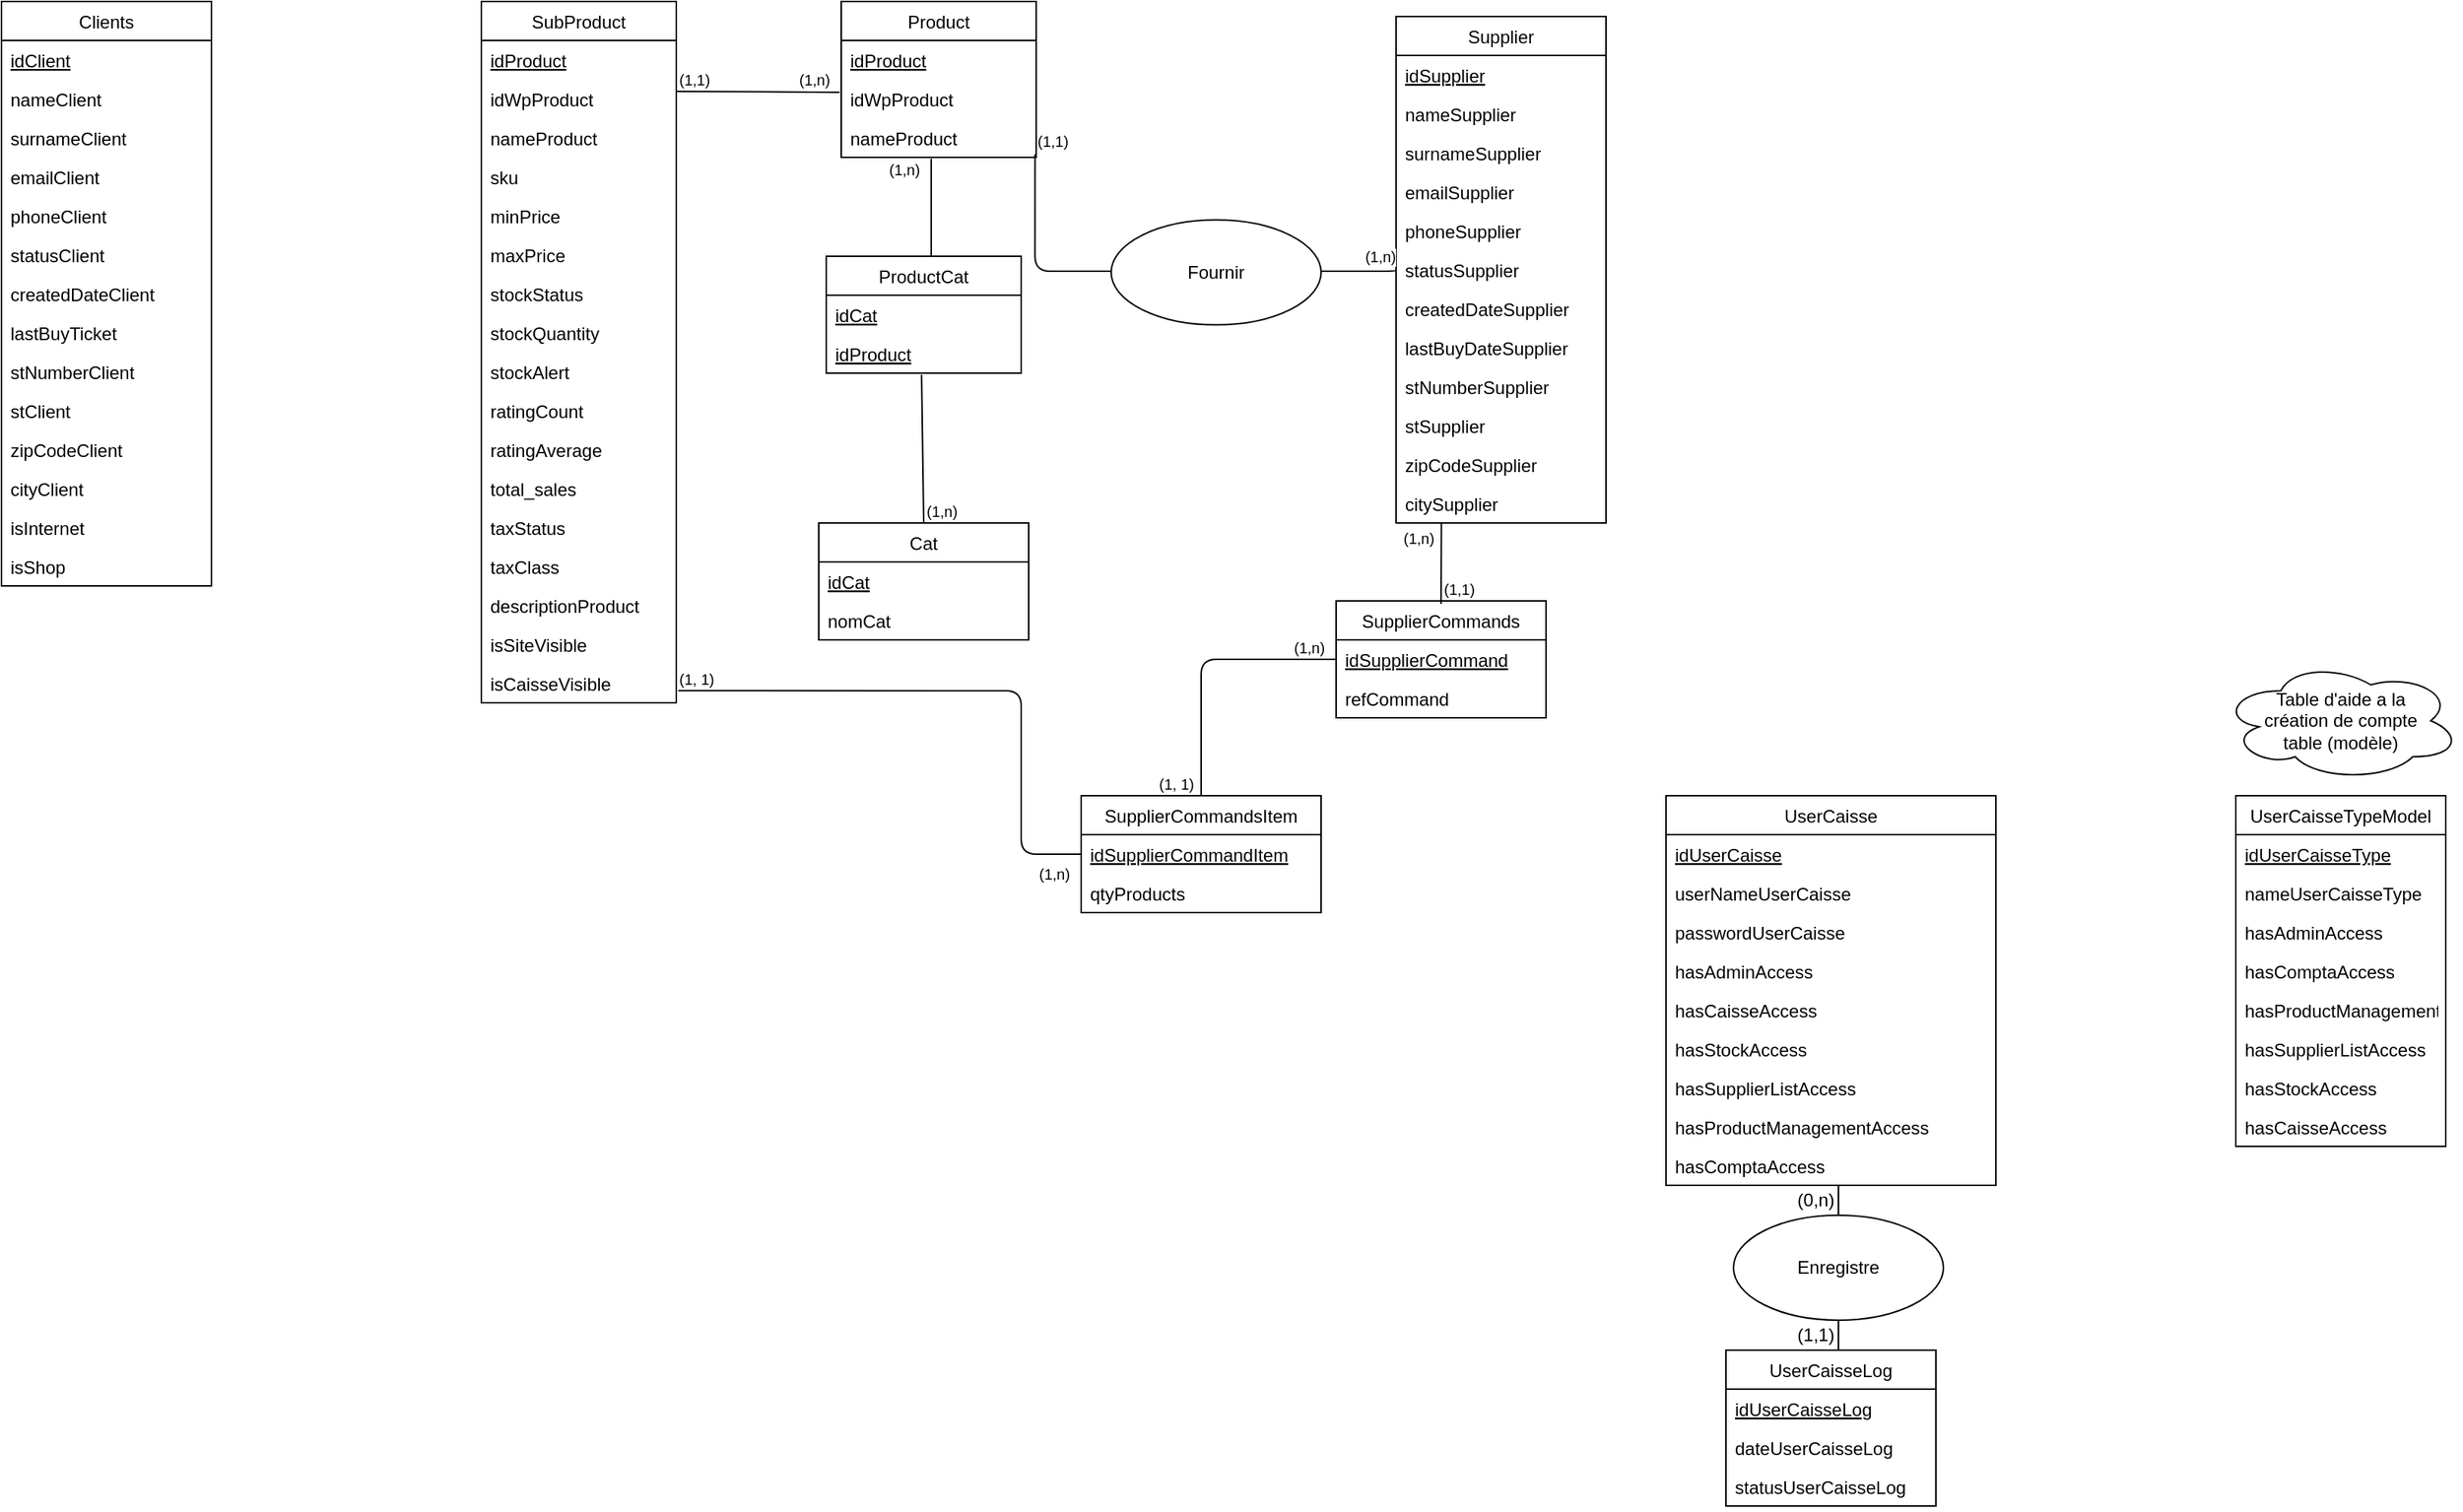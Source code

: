 <mxfile version="12.5.3" type="device"><diagram id="C5RBs43oDa-KdzZeNtuy" name="Page-1"><mxGraphModel dx="2012" dy="685" grid="1" gridSize="10" guides="1" tooltips="1" connect="1" arrows="1" fold="1" page="1" pageScale="1" pageWidth="827" pageHeight="1169" math="0" shadow="0"><root><mxCell id="WIyWlLk6GJQsqaUBKTNV-0"/><mxCell id="WIyWlLk6GJQsqaUBKTNV-1" parent="WIyWlLk6GJQsqaUBKTNV-0"/><mxCell id="x7k5GgnrGKvYJdZkdStA-0" value="Product" style="swimlane;fontStyle=0;childLayout=stackLayout;horizontal=1;startSize=26;fillColor=none;horizontalStack=0;resizeParent=1;resizeParentMax=0;resizeLast=0;collapsible=1;marginBottom=0;" vertex="1" parent="WIyWlLk6GJQsqaUBKTNV-1"><mxGeometry x="40" y="20" width="130" height="104" as="geometry"/></mxCell><mxCell id="x7k5GgnrGKvYJdZkdStA-1" value="idProduct" style="text;strokeColor=none;fillColor=none;align=left;verticalAlign=top;spacingLeft=4;spacingRight=4;overflow=hidden;rotatable=0;points=[[0,0.5],[1,0.5]];portConstraint=eastwest;fontStyle=4" vertex="1" parent="x7k5GgnrGKvYJdZkdStA-0"><mxGeometry y="26" width="130" height="26" as="geometry"/></mxCell><mxCell id="x7k5GgnrGKvYJdZkdStA-2" value="idWpProduct" style="text;strokeColor=none;fillColor=none;align=left;verticalAlign=top;spacingLeft=4;spacingRight=4;overflow=hidden;rotatable=0;points=[[0,0.5],[1,0.5]];portConstraint=eastwest;" vertex="1" parent="x7k5GgnrGKvYJdZkdStA-0"><mxGeometry y="52" width="130" height="26" as="geometry"/></mxCell><mxCell id="x7k5GgnrGKvYJdZkdStA-3" value="nameProduct" style="text;strokeColor=none;fillColor=none;align=left;verticalAlign=top;spacingLeft=4;spacingRight=4;overflow=hidden;rotatable=0;points=[[0,0.5],[1,0.5]];portConstraint=eastwest;" vertex="1" parent="x7k5GgnrGKvYJdZkdStA-0"><mxGeometry y="78" width="130" height="26" as="geometry"/></mxCell><mxCell id="x7k5GgnrGKvYJdZkdStA-22" value="Supplier" style="swimlane;fontStyle=0;childLayout=stackLayout;horizontal=1;startSize=26;fillColor=none;horizontalStack=0;resizeParent=1;resizeParentMax=0;resizeLast=0;collapsible=1;marginBottom=0;" vertex="1" parent="WIyWlLk6GJQsqaUBKTNV-1"><mxGeometry x="410" y="30" width="140" height="338" as="geometry"/></mxCell><mxCell id="x7k5GgnrGKvYJdZkdStA-23" value="idSupplier" style="text;strokeColor=none;fillColor=none;align=left;verticalAlign=top;spacingLeft=4;spacingRight=4;overflow=hidden;rotatable=0;points=[[0,0.5],[1,0.5]];portConstraint=eastwest;fontStyle=4" vertex="1" parent="x7k5GgnrGKvYJdZkdStA-22"><mxGeometry y="26" width="140" height="26" as="geometry"/></mxCell><mxCell id="x7k5GgnrGKvYJdZkdStA-25" value="nameSupplier" style="text;strokeColor=none;fillColor=none;align=left;verticalAlign=top;spacingLeft=4;spacingRight=4;overflow=hidden;rotatable=0;points=[[0,0.5],[1,0.5]];portConstraint=eastwest;" vertex="1" parent="x7k5GgnrGKvYJdZkdStA-22"><mxGeometry y="52" width="140" height="26" as="geometry"/></mxCell><mxCell id="x7k5GgnrGKvYJdZkdStA-26" value="surnameSupplier" style="text;strokeColor=none;fillColor=none;align=left;verticalAlign=top;spacingLeft=4;spacingRight=4;overflow=hidden;rotatable=0;points=[[0,0.5],[1,0.5]];portConstraint=eastwest;" vertex="1" parent="x7k5GgnrGKvYJdZkdStA-22"><mxGeometry y="78" width="140" height="26" as="geometry"/></mxCell><mxCell id="x7k5GgnrGKvYJdZkdStA-32" value="emailSupplier" style="text;strokeColor=none;fillColor=none;align=left;verticalAlign=top;spacingLeft=4;spacingRight=4;overflow=hidden;rotatable=0;points=[[0,0.5],[1,0.5]];portConstraint=eastwest;" vertex="1" parent="x7k5GgnrGKvYJdZkdStA-22"><mxGeometry y="104" width="140" height="26" as="geometry"/></mxCell><mxCell id="x7k5GgnrGKvYJdZkdStA-29" value="phoneSupplier" style="text;strokeColor=none;fillColor=none;align=left;verticalAlign=top;spacingLeft=4;spacingRight=4;overflow=hidden;rotatable=0;points=[[0,0.5],[1,0.5]];portConstraint=eastwest;" vertex="1" parent="x7k5GgnrGKvYJdZkdStA-22"><mxGeometry y="130" width="140" height="26" as="geometry"/></mxCell><mxCell id="x7k5GgnrGKvYJdZkdStA-30" value="statusSupplier" style="text;strokeColor=none;fillColor=none;align=left;verticalAlign=top;spacingLeft=4;spacingRight=4;overflow=hidden;rotatable=0;points=[[0,0.5],[1,0.5]];portConstraint=eastwest;" vertex="1" parent="x7k5GgnrGKvYJdZkdStA-22"><mxGeometry y="156" width="140" height="26" as="geometry"/></mxCell><mxCell id="x7k5GgnrGKvYJdZkdStA-31" value="createdDateSupplier" style="text;strokeColor=none;fillColor=none;align=left;verticalAlign=top;spacingLeft=4;spacingRight=4;overflow=hidden;rotatable=0;points=[[0,0.5],[1,0.5]];portConstraint=eastwest;" vertex="1" parent="x7k5GgnrGKvYJdZkdStA-22"><mxGeometry y="182" width="140" height="26" as="geometry"/></mxCell><mxCell id="x7k5GgnrGKvYJdZkdStA-28" value="lastBuyDateSupplier" style="text;strokeColor=none;fillColor=none;align=left;verticalAlign=top;spacingLeft=4;spacingRight=4;overflow=hidden;rotatable=0;points=[[0,0.5],[1,0.5]];portConstraint=eastwest;" vertex="1" parent="x7k5GgnrGKvYJdZkdStA-22"><mxGeometry y="208" width="140" height="26" as="geometry"/></mxCell><mxCell id="x7k5GgnrGKvYJdZkdStA-33" value="stNumberSupplier" style="text;strokeColor=none;fillColor=none;align=left;verticalAlign=top;spacingLeft=4;spacingRight=4;overflow=hidden;rotatable=0;points=[[0,0.5],[1,0.5]];portConstraint=eastwest;" vertex="1" parent="x7k5GgnrGKvYJdZkdStA-22"><mxGeometry y="234" width="140" height="26" as="geometry"/></mxCell><mxCell id="x7k5GgnrGKvYJdZkdStA-27" value="stSupplier" style="text;strokeColor=none;fillColor=none;align=left;verticalAlign=top;spacingLeft=4;spacingRight=4;overflow=hidden;rotatable=0;points=[[0,0.5],[1,0.5]];portConstraint=eastwest;" vertex="1" parent="x7k5GgnrGKvYJdZkdStA-22"><mxGeometry y="260" width="140" height="26" as="geometry"/></mxCell><mxCell id="x7k5GgnrGKvYJdZkdStA-34" value="zipCodeSupplier" style="text;strokeColor=none;fillColor=none;align=left;verticalAlign=top;spacingLeft=4;spacingRight=4;overflow=hidden;rotatable=0;points=[[0,0.5],[1,0.5]];portConstraint=eastwest;" vertex="1" parent="x7k5GgnrGKvYJdZkdStA-22"><mxGeometry y="286" width="140" height="26" as="geometry"/></mxCell><mxCell id="x7k5GgnrGKvYJdZkdStA-35" value="citySupplier" style="text;strokeColor=none;fillColor=none;align=left;verticalAlign=top;spacingLeft=4;spacingRight=4;overflow=hidden;rotatable=0;points=[[0,0.5],[1,0.5]];portConstraint=eastwest;" vertex="1" parent="x7k5GgnrGKvYJdZkdStA-22"><mxGeometry y="312" width="140" height="26" as="geometry"/></mxCell><mxCell id="x7k5GgnrGKvYJdZkdStA-37" value="" style="endArrow=none;html=1;edgeStyle=orthogonalEdgeStyle;entryX=0;entryY=0.5;entryDx=0;entryDy=0;exitX=0.992;exitY=-0.069;exitDx=0;exitDy=0;exitPerimeter=0;" edge="1" parent="WIyWlLk6GJQsqaUBKTNV-1" target="x7k5GgnrGKvYJdZkdStA-30"><mxGeometry relative="1" as="geometry"><mxPoint x="169.241" y="121.966" as="sourcePoint"/><mxPoint x="330" y="198.58" as="targetPoint"/><Array as="points"><mxPoint x="410" y="200"/></Array></mxGeometry></mxCell><mxCell id="x7k5GgnrGKvYJdZkdStA-38" value="(1,1)" style="resizable=0;html=1;align=left;verticalAlign=bottom;labelBackgroundColor=#ffffff;fontSize=10;" connectable="0" vertex="1" parent="x7k5GgnrGKvYJdZkdStA-37"><mxGeometry x="-1" relative="1" as="geometry"/></mxCell><mxCell id="x7k5GgnrGKvYJdZkdStA-39" value="(1,n)" style="resizable=0;html=1;align=right;verticalAlign=bottom;labelBackgroundColor=#ffffff;fontSize=10;" connectable="0" vertex="1" parent="x7k5GgnrGKvYJdZkdStA-37"><mxGeometry x="1" relative="1" as="geometry"/></mxCell><mxCell id="x7k5GgnrGKvYJdZkdStA-40" value="Fournir" style="ellipse;whiteSpace=wrap;html=1;" vertex="1" parent="WIyWlLk6GJQsqaUBKTNV-1"><mxGeometry x="220" y="165.8" width="140" height="70" as="geometry"/></mxCell><mxCell id="x7k5GgnrGKvYJdZkdStA-41" value="Clients" style="swimlane;fontStyle=0;childLayout=stackLayout;horizontal=1;startSize=26;fillColor=none;horizontalStack=0;resizeParent=1;resizeParentMax=0;resizeLast=0;collapsible=1;marginBottom=0;" vertex="1" parent="WIyWlLk6GJQsqaUBKTNV-1"><mxGeometry x="-520" y="20" width="140" height="390" as="geometry"/></mxCell><mxCell id="x7k5GgnrGKvYJdZkdStA-42" value="idClient" style="text;strokeColor=none;fillColor=none;align=left;verticalAlign=top;spacingLeft=4;spacingRight=4;overflow=hidden;rotatable=0;points=[[0,0.5],[1,0.5]];portConstraint=eastwest;fontStyle=4" vertex="1" parent="x7k5GgnrGKvYJdZkdStA-41"><mxGeometry y="26" width="140" height="26" as="geometry"/></mxCell><mxCell id="x7k5GgnrGKvYJdZkdStA-43" value="nameClient" style="text;strokeColor=none;fillColor=none;align=left;verticalAlign=top;spacingLeft=4;spacingRight=4;overflow=hidden;rotatable=0;points=[[0,0.5],[1,0.5]];portConstraint=eastwest;" vertex="1" parent="x7k5GgnrGKvYJdZkdStA-41"><mxGeometry y="52" width="140" height="26" as="geometry"/></mxCell><mxCell id="x7k5GgnrGKvYJdZkdStA-44" value="surnameClient" style="text;strokeColor=none;fillColor=none;align=left;verticalAlign=top;spacingLeft=4;spacingRight=4;overflow=hidden;rotatable=0;points=[[0,0.5],[1,0.5]];portConstraint=eastwest;" vertex="1" parent="x7k5GgnrGKvYJdZkdStA-41"><mxGeometry y="78" width="140" height="26" as="geometry"/></mxCell><mxCell id="x7k5GgnrGKvYJdZkdStA-45" value="emailClient" style="text;strokeColor=none;fillColor=none;align=left;verticalAlign=top;spacingLeft=4;spacingRight=4;overflow=hidden;rotatable=0;points=[[0,0.5],[1,0.5]];portConstraint=eastwest;" vertex="1" parent="x7k5GgnrGKvYJdZkdStA-41"><mxGeometry y="104" width="140" height="26" as="geometry"/></mxCell><mxCell id="x7k5GgnrGKvYJdZkdStA-46" value="phoneClient" style="text;strokeColor=none;fillColor=none;align=left;verticalAlign=top;spacingLeft=4;spacingRight=4;overflow=hidden;rotatable=0;points=[[0,0.5],[1,0.5]];portConstraint=eastwest;" vertex="1" parent="x7k5GgnrGKvYJdZkdStA-41"><mxGeometry y="130" width="140" height="26" as="geometry"/></mxCell><mxCell id="x7k5GgnrGKvYJdZkdStA-49" value="statusClient" style="text;strokeColor=none;fillColor=none;align=left;verticalAlign=top;spacingLeft=4;spacingRight=4;overflow=hidden;rotatable=0;points=[[0,0.5],[1,0.5]];portConstraint=eastwest;" vertex="1" parent="x7k5GgnrGKvYJdZkdStA-41"><mxGeometry y="156" width="140" height="26" as="geometry"/></mxCell><mxCell id="x7k5GgnrGKvYJdZkdStA-50" value="createdDateClient" style="text;strokeColor=none;fillColor=none;align=left;verticalAlign=top;spacingLeft=4;spacingRight=4;overflow=hidden;rotatable=0;points=[[0,0.5],[1,0.5]];portConstraint=eastwest;" vertex="1" parent="x7k5GgnrGKvYJdZkdStA-41"><mxGeometry y="182" width="140" height="26" as="geometry"/></mxCell><mxCell id="x7k5GgnrGKvYJdZkdStA-48" value="lastBuyTicket" style="text;strokeColor=none;fillColor=none;align=left;verticalAlign=top;spacingLeft=4;spacingRight=4;overflow=hidden;rotatable=0;points=[[0,0.5],[1,0.5]];portConstraint=eastwest;" vertex="1" parent="x7k5GgnrGKvYJdZkdStA-41"><mxGeometry y="208" width="140" height="26" as="geometry"/></mxCell><mxCell id="x7k5GgnrGKvYJdZkdStA-47" value="stNumberClient" style="text;strokeColor=none;fillColor=none;align=left;verticalAlign=top;spacingLeft=4;spacingRight=4;overflow=hidden;rotatable=0;points=[[0,0.5],[1,0.5]];portConstraint=eastwest;" vertex="1" parent="x7k5GgnrGKvYJdZkdStA-41"><mxGeometry y="234" width="140" height="26" as="geometry"/></mxCell><mxCell id="x7k5GgnrGKvYJdZkdStA-51" value="stClient" style="text;strokeColor=none;fillColor=none;align=left;verticalAlign=top;spacingLeft=4;spacingRight=4;overflow=hidden;rotatable=0;points=[[0,0.5],[1,0.5]];portConstraint=eastwest;" vertex="1" parent="x7k5GgnrGKvYJdZkdStA-41"><mxGeometry y="260" width="140" height="26" as="geometry"/></mxCell><mxCell id="x7k5GgnrGKvYJdZkdStA-52" value="zipCodeClient" style="text;strokeColor=none;fillColor=none;align=left;verticalAlign=top;spacingLeft=4;spacingRight=4;overflow=hidden;rotatable=0;points=[[0,0.5],[1,0.5]];portConstraint=eastwest;" vertex="1" parent="x7k5GgnrGKvYJdZkdStA-41"><mxGeometry y="286" width="140" height="26" as="geometry"/></mxCell><mxCell id="x7k5GgnrGKvYJdZkdStA-53" value="cityClient" style="text;strokeColor=none;fillColor=none;align=left;verticalAlign=top;spacingLeft=4;spacingRight=4;overflow=hidden;rotatable=0;points=[[0,0.5],[1,0.5]];portConstraint=eastwest;" vertex="1" parent="x7k5GgnrGKvYJdZkdStA-41"><mxGeometry y="312" width="140" height="26" as="geometry"/></mxCell><mxCell id="x7k5GgnrGKvYJdZkdStA-54" value="isInternet" style="text;strokeColor=none;fillColor=none;align=left;verticalAlign=top;spacingLeft=4;spacingRight=4;overflow=hidden;rotatable=0;points=[[0,0.5],[1,0.5]];portConstraint=eastwest;" vertex="1" parent="x7k5GgnrGKvYJdZkdStA-41"><mxGeometry y="338" width="140" height="26" as="geometry"/></mxCell><mxCell id="x7k5GgnrGKvYJdZkdStA-55" value="isShop" style="text;strokeColor=none;fillColor=none;align=left;verticalAlign=top;spacingLeft=4;spacingRight=4;overflow=hidden;rotatable=0;points=[[0,0.5],[1,0.5]];portConstraint=eastwest;" vertex="1" parent="x7k5GgnrGKvYJdZkdStA-41"><mxGeometry y="364" width="140" height="26" as="geometry"/></mxCell><mxCell id="x7k5GgnrGKvYJdZkdStA-56" value="UserCaisse" style="swimlane;fontStyle=0;childLayout=stackLayout;horizontal=1;startSize=26;fillColor=none;horizontalStack=0;resizeParent=1;resizeParentMax=0;resizeLast=0;collapsible=1;marginBottom=0;" vertex="1" parent="WIyWlLk6GJQsqaUBKTNV-1"><mxGeometry x="590" y="550" width="220" height="260" as="geometry"/></mxCell><mxCell id="x7k5GgnrGKvYJdZkdStA-57" value="idUserCaisse" style="text;strokeColor=none;fillColor=none;align=left;verticalAlign=top;spacingLeft=4;spacingRight=4;overflow=hidden;rotatable=0;points=[[0,0.5],[1,0.5]];portConstraint=eastwest;fontStyle=4" vertex="1" parent="x7k5GgnrGKvYJdZkdStA-56"><mxGeometry y="26" width="220" height="26" as="geometry"/></mxCell><mxCell id="x7k5GgnrGKvYJdZkdStA-58" value="userNameUserCaisse" style="text;strokeColor=none;fillColor=none;align=left;verticalAlign=top;spacingLeft=4;spacingRight=4;overflow=hidden;rotatable=0;points=[[0,0.5],[1,0.5]];portConstraint=eastwest;" vertex="1" parent="x7k5GgnrGKvYJdZkdStA-56"><mxGeometry y="52" width="220" height="26" as="geometry"/></mxCell><mxCell id="x7k5GgnrGKvYJdZkdStA-59" value="passwordUserCaisse" style="text;strokeColor=none;fillColor=none;align=left;verticalAlign=top;spacingLeft=4;spacingRight=4;overflow=hidden;rotatable=0;points=[[0,0.5],[1,0.5]];portConstraint=eastwest;" vertex="1" parent="x7k5GgnrGKvYJdZkdStA-56"><mxGeometry y="78" width="220" height="26" as="geometry"/></mxCell><mxCell id="x7k5GgnrGKvYJdZkdStA-60" value="hasAdminAccess" style="text;strokeColor=none;fillColor=none;align=left;verticalAlign=top;spacingLeft=4;spacingRight=4;overflow=hidden;rotatable=0;points=[[0,0.5],[1,0.5]];portConstraint=eastwest;" vertex="1" parent="x7k5GgnrGKvYJdZkdStA-56"><mxGeometry y="104" width="220" height="26" as="geometry"/></mxCell><mxCell id="x7k5GgnrGKvYJdZkdStA-64" value="hasCaisseAccess" style="text;strokeColor=none;fillColor=none;align=left;verticalAlign=top;spacingLeft=4;spacingRight=4;overflow=hidden;rotatable=0;points=[[0,0.5],[1,0.5]];portConstraint=eastwest;" vertex="1" parent="x7k5GgnrGKvYJdZkdStA-56"><mxGeometry y="130" width="220" height="26" as="geometry"/></mxCell><mxCell id="x7k5GgnrGKvYJdZkdStA-63" value="hasStockAccess" style="text;strokeColor=none;fillColor=none;align=left;verticalAlign=top;spacingLeft=4;spacingRight=4;overflow=hidden;rotatable=0;points=[[0,0.5],[1,0.5]];portConstraint=eastwest;" vertex="1" parent="x7k5GgnrGKvYJdZkdStA-56"><mxGeometry y="156" width="220" height="26" as="geometry"/></mxCell><mxCell id="x7k5GgnrGKvYJdZkdStA-62" value="hasSupplierListAccess" style="text;strokeColor=none;fillColor=none;align=left;verticalAlign=top;spacingLeft=4;spacingRight=4;overflow=hidden;rotatable=0;points=[[0,0.5],[1,0.5]];portConstraint=eastwest;" vertex="1" parent="x7k5GgnrGKvYJdZkdStA-56"><mxGeometry y="182" width="220" height="26" as="geometry"/></mxCell><mxCell id="x7k5GgnrGKvYJdZkdStA-61" value="hasProductManagementAccess" style="text;strokeColor=none;fillColor=none;align=left;verticalAlign=top;spacingLeft=4;spacingRight=4;overflow=hidden;rotatable=0;points=[[0,0.5],[1,0.5]];portConstraint=eastwest;" vertex="1" parent="x7k5GgnrGKvYJdZkdStA-56"><mxGeometry y="208" width="220" height="26" as="geometry"/></mxCell><mxCell id="x7k5GgnrGKvYJdZkdStA-65" value="hasComptaAccess" style="text;strokeColor=none;fillColor=none;align=left;verticalAlign=top;spacingLeft=4;spacingRight=4;overflow=hidden;rotatable=0;points=[[0,0.5],[1,0.5]];portConstraint=eastwest;" vertex="1" parent="x7k5GgnrGKvYJdZkdStA-56"><mxGeometry y="234" width="220" height="26" as="geometry"/></mxCell><mxCell id="x7k5GgnrGKvYJdZkdStA-66" value="UserCaisseTypeModel" style="swimlane;fontStyle=0;childLayout=stackLayout;horizontal=1;startSize=26;fillColor=none;horizontalStack=0;resizeParent=1;resizeParentMax=0;resizeLast=0;collapsible=1;marginBottom=0;" vertex="1" parent="WIyWlLk6GJQsqaUBKTNV-1"><mxGeometry x="970" y="550" width="140" height="234" as="geometry"/></mxCell><mxCell id="x7k5GgnrGKvYJdZkdStA-67" value="idUserCaisseType" style="text;strokeColor=none;fillColor=none;align=left;verticalAlign=top;spacingLeft=4;spacingRight=4;overflow=hidden;rotatable=0;points=[[0,0.5],[1,0.5]];portConstraint=eastwest;fontStyle=4" vertex="1" parent="x7k5GgnrGKvYJdZkdStA-66"><mxGeometry y="26" width="140" height="26" as="geometry"/></mxCell><mxCell id="x7k5GgnrGKvYJdZkdStA-68" value="nameUserCaisseType" style="text;strokeColor=none;fillColor=none;align=left;verticalAlign=top;spacingLeft=4;spacingRight=4;overflow=hidden;rotatable=0;points=[[0,0.5],[1,0.5]];portConstraint=eastwest;" vertex="1" parent="x7k5GgnrGKvYJdZkdStA-66"><mxGeometry y="52" width="140" height="26" as="geometry"/></mxCell><mxCell id="x7k5GgnrGKvYJdZkdStA-70" value="hasAdminAccess" style="text;strokeColor=none;fillColor=none;align=left;verticalAlign=top;spacingLeft=4;spacingRight=4;overflow=hidden;rotatable=0;points=[[0,0.5],[1,0.5]];portConstraint=eastwest;" vertex="1" parent="x7k5GgnrGKvYJdZkdStA-66"><mxGeometry y="78" width="140" height="26" as="geometry"/></mxCell><mxCell id="x7k5GgnrGKvYJdZkdStA-75" value="hasComptaAccess" style="text;strokeColor=none;fillColor=none;align=left;verticalAlign=top;spacingLeft=4;spacingRight=4;overflow=hidden;rotatable=0;points=[[0,0.5],[1,0.5]];portConstraint=eastwest;" vertex="1" parent="x7k5GgnrGKvYJdZkdStA-66"><mxGeometry y="104" width="140" height="26" as="geometry"/></mxCell><mxCell id="x7k5GgnrGKvYJdZkdStA-74" value="hasProductManagementAccess" style="text;strokeColor=none;fillColor=none;align=left;verticalAlign=top;spacingLeft=4;spacingRight=4;overflow=hidden;rotatable=0;points=[[0,0.5],[1,0.5]];portConstraint=eastwest;" vertex="1" parent="x7k5GgnrGKvYJdZkdStA-66"><mxGeometry y="130" width="140" height="26" as="geometry"/></mxCell><mxCell id="x7k5GgnrGKvYJdZkdStA-73" value="hasSupplierListAccess" style="text;strokeColor=none;fillColor=none;align=left;verticalAlign=top;spacingLeft=4;spacingRight=4;overflow=hidden;rotatable=0;points=[[0,0.5],[1,0.5]];portConstraint=eastwest;" vertex="1" parent="x7k5GgnrGKvYJdZkdStA-66"><mxGeometry y="156" width="140" height="26" as="geometry"/></mxCell><mxCell id="x7k5GgnrGKvYJdZkdStA-72" value="hasStockAccess" style="text;strokeColor=none;fillColor=none;align=left;verticalAlign=top;spacingLeft=4;spacingRight=4;overflow=hidden;rotatable=0;points=[[0,0.5],[1,0.5]];portConstraint=eastwest;" vertex="1" parent="x7k5GgnrGKvYJdZkdStA-66"><mxGeometry y="182" width="140" height="26" as="geometry"/></mxCell><mxCell id="x7k5GgnrGKvYJdZkdStA-71" value="hasCaisseAccess" style="text;strokeColor=none;fillColor=none;align=left;verticalAlign=top;spacingLeft=4;spacingRight=4;overflow=hidden;rotatable=0;points=[[0,0.5],[1,0.5]];portConstraint=eastwest;" vertex="1" parent="x7k5GgnrGKvYJdZkdStA-66"><mxGeometry y="208" width="140" height="26" as="geometry"/></mxCell><mxCell id="x7k5GgnrGKvYJdZkdStA-79" value="Table d'aide a la&lt;br&gt;création de compte&lt;br&gt;table (modèle)" style="ellipse;shape=cloud;whiteSpace=wrap;html=1;" vertex="1" parent="WIyWlLk6GJQsqaUBKTNV-1"><mxGeometry x="960" y="460" width="160" height="80" as="geometry"/></mxCell><mxCell id="x7k5GgnrGKvYJdZkdStA-80" value="UserCaisseLog" style="swimlane;fontStyle=0;childLayout=stackLayout;horizontal=1;startSize=26;fillColor=none;horizontalStack=0;resizeParent=1;resizeParentMax=0;resizeLast=0;collapsible=1;marginBottom=0;" vertex="1" parent="WIyWlLk6GJQsqaUBKTNV-1"><mxGeometry x="630" y="920" width="140" height="104" as="geometry"/></mxCell><mxCell id="x7k5GgnrGKvYJdZkdStA-81" value="idUserCaisseLog" style="text;strokeColor=none;fillColor=none;align=left;verticalAlign=top;spacingLeft=4;spacingRight=4;overflow=hidden;rotatable=0;points=[[0,0.5],[1,0.5]];portConstraint=eastwest;fontStyle=4" vertex="1" parent="x7k5GgnrGKvYJdZkdStA-80"><mxGeometry y="26" width="140" height="26" as="geometry"/></mxCell><mxCell id="x7k5GgnrGKvYJdZkdStA-82" value="dateUserCaisseLog" style="text;strokeColor=none;fillColor=none;align=left;verticalAlign=top;spacingLeft=4;spacingRight=4;overflow=hidden;rotatable=0;points=[[0,0.5],[1,0.5]];portConstraint=eastwest;" vertex="1" parent="x7k5GgnrGKvYJdZkdStA-80"><mxGeometry y="52" width="140" height="26" as="geometry"/></mxCell><mxCell id="x7k5GgnrGKvYJdZkdStA-83" value="statusUserCaisseLog" style="text;strokeColor=none;fillColor=none;align=left;verticalAlign=top;spacingLeft=4;spacingRight=4;overflow=hidden;rotatable=0;points=[[0,0.5],[1,0.5]];portConstraint=eastwest;" vertex="1" parent="x7k5GgnrGKvYJdZkdStA-80"><mxGeometry y="78" width="140" height="26" as="geometry"/></mxCell><mxCell id="x7k5GgnrGKvYJdZkdStA-84" value="" style="endArrow=none;html=1;" edge="1" parent="WIyWlLk6GJQsqaUBKTNV-1" source="x7k5GgnrGKvYJdZkdStA-85"><mxGeometry width="50" height="50" relative="1" as="geometry"><mxPoint x="705" y="920" as="sourcePoint"/><mxPoint x="705" y="810" as="targetPoint"/></mxGeometry></mxCell><mxCell id="x7k5GgnrGKvYJdZkdStA-85" value="Enregistre" style="ellipse;whiteSpace=wrap;html=1;" vertex="1" parent="WIyWlLk6GJQsqaUBKTNV-1"><mxGeometry x="635" y="830" width="140" height="70" as="geometry"/></mxCell><mxCell id="x7k5GgnrGKvYJdZkdStA-86" value="" style="endArrow=none;html=1;" edge="1" parent="WIyWlLk6GJQsqaUBKTNV-1" target="x7k5GgnrGKvYJdZkdStA-85"><mxGeometry width="50" height="50" relative="1" as="geometry"><mxPoint x="705" y="920" as="sourcePoint"/><mxPoint x="705" y="810" as="targetPoint"/></mxGeometry></mxCell><mxCell id="x7k5GgnrGKvYJdZkdStA-87" value="(1,1)" style="text;html=1;strokeColor=none;fillColor=none;align=center;verticalAlign=middle;whiteSpace=wrap;rounded=0;" vertex="1" parent="WIyWlLk6GJQsqaUBKTNV-1"><mxGeometry x="670" y="900" width="40" height="20" as="geometry"/></mxCell><mxCell id="x7k5GgnrGKvYJdZkdStA-88" value="(0,n)" style="text;html=1;strokeColor=none;fillColor=none;align=center;verticalAlign=middle;whiteSpace=wrap;rounded=0;" vertex="1" parent="WIyWlLk6GJQsqaUBKTNV-1"><mxGeometry x="670" y="810" width="40" height="20" as="geometry"/></mxCell><mxCell id="x7k5GgnrGKvYJdZkdStA-89" value="SubProduct" style="swimlane;fontStyle=0;childLayout=stackLayout;horizontal=1;startSize=26;fillColor=none;horizontalStack=0;resizeParent=1;resizeParentMax=0;resizeLast=0;collapsible=1;marginBottom=0;" vertex="1" parent="WIyWlLk6GJQsqaUBKTNV-1"><mxGeometry x="-200" y="20" width="130" height="468" as="geometry"/></mxCell><mxCell id="x7k5GgnrGKvYJdZkdStA-90" value="idProduct" style="text;strokeColor=none;fillColor=none;align=left;verticalAlign=top;spacingLeft=4;spacingRight=4;overflow=hidden;rotatable=0;points=[[0,0.5],[1,0.5]];portConstraint=eastwest;fontStyle=4" vertex="1" parent="x7k5GgnrGKvYJdZkdStA-89"><mxGeometry y="26" width="130" height="26" as="geometry"/></mxCell><mxCell id="x7k5GgnrGKvYJdZkdStA-91" value="idWpProduct" style="text;strokeColor=none;fillColor=none;align=left;verticalAlign=top;spacingLeft=4;spacingRight=4;overflow=hidden;rotatable=0;points=[[0,0.5],[1,0.5]];portConstraint=eastwest;" vertex="1" parent="x7k5GgnrGKvYJdZkdStA-89"><mxGeometry y="52" width="130" height="26" as="geometry"/></mxCell><mxCell id="x7k5GgnrGKvYJdZkdStA-92" value="nameProduct" style="text;strokeColor=none;fillColor=none;align=left;verticalAlign=top;spacingLeft=4;spacingRight=4;overflow=hidden;rotatable=0;points=[[0,0.5],[1,0.5]];portConstraint=eastwest;" vertex="1" parent="x7k5GgnrGKvYJdZkdStA-89"><mxGeometry y="78" width="130" height="26" as="geometry"/></mxCell><mxCell id="x7k5GgnrGKvYJdZkdStA-93" value="sku" style="text;strokeColor=none;fillColor=none;align=left;verticalAlign=top;spacingLeft=4;spacingRight=4;overflow=hidden;rotatable=0;points=[[0,0.5],[1,0.5]];portConstraint=eastwest;" vertex="1" parent="x7k5GgnrGKvYJdZkdStA-89"><mxGeometry y="104" width="130" height="26" as="geometry"/></mxCell><mxCell id="x7k5GgnrGKvYJdZkdStA-94" value="minPrice" style="text;strokeColor=none;fillColor=none;align=left;verticalAlign=top;spacingLeft=4;spacingRight=4;overflow=hidden;rotatable=0;points=[[0,0.5],[1,0.5]];portConstraint=eastwest;" vertex="1" parent="x7k5GgnrGKvYJdZkdStA-89"><mxGeometry y="130" width="130" height="26" as="geometry"/></mxCell><mxCell id="x7k5GgnrGKvYJdZkdStA-95" value="maxPrice" style="text;strokeColor=none;fillColor=none;align=left;verticalAlign=top;spacingLeft=4;spacingRight=4;overflow=hidden;rotatable=0;points=[[0,0.5],[1,0.5]];portConstraint=eastwest;" vertex="1" parent="x7k5GgnrGKvYJdZkdStA-89"><mxGeometry y="156" width="130" height="26" as="geometry"/></mxCell><mxCell id="x7k5GgnrGKvYJdZkdStA-96" value="stockStatus" style="text;strokeColor=none;fillColor=none;align=left;verticalAlign=top;spacingLeft=4;spacingRight=4;overflow=hidden;rotatable=0;points=[[0,0.5],[1,0.5]];portConstraint=eastwest;" vertex="1" parent="x7k5GgnrGKvYJdZkdStA-89"><mxGeometry y="182" width="130" height="26" as="geometry"/></mxCell><mxCell id="x7k5GgnrGKvYJdZkdStA-97" value="stockQuantity&#10;" style="text;strokeColor=none;fillColor=none;align=left;verticalAlign=top;spacingLeft=4;spacingRight=4;overflow=hidden;rotatable=0;points=[[0,0.5],[1,0.5]];portConstraint=eastwest;" vertex="1" parent="x7k5GgnrGKvYJdZkdStA-89"><mxGeometry y="208" width="130" height="26" as="geometry"/></mxCell><mxCell id="x7k5GgnrGKvYJdZkdStA-98" value="stockAlert" style="text;strokeColor=none;fillColor=none;align=left;verticalAlign=top;spacingLeft=4;spacingRight=4;overflow=hidden;rotatable=0;points=[[0,0.5],[1,0.5]];portConstraint=eastwest;" vertex="1" parent="x7k5GgnrGKvYJdZkdStA-89"><mxGeometry y="234" width="130" height="26" as="geometry"/></mxCell><mxCell id="x7k5GgnrGKvYJdZkdStA-99" value="ratingCount" style="text;strokeColor=none;fillColor=none;align=left;verticalAlign=top;spacingLeft=4;spacingRight=4;overflow=hidden;rotatable=0;points=[[0,0.5],[1,0.5]];portConstraint=eastwest;" vertex="1" parent="x7k5GgnrGKvYJdZkdStA-89"><mxGeometry y="260" width="130" height="26" as="geometry"/></mxCell><mxCell id="x7k5GgnrGKvYJdZkdStA-100" value="ratingAverage" style="text;strokeColor=none;fillColor=none;align=left;verticalAlign=top;spacingLeft=4;spacingRight=4;overflow=hidden;rotatable=0;points=[[0,0.5],[1,0.5]];portConstraint=eastwest;" vertex="1" parent="x7k5GgnrGKvYJdZkdStA-89"><mxGeometry y="286" width="130" height="26" as="geometry"/></mxCell><mxCell id="x7k5GgnrGKvYJdZkdStA-101" value="total_sales" style="text;strokeColor=none;fillColor=none;align=left;verticalAlign=top;spacingLeft=4;spacingRight=4;overflow=hidden;rotatable=0;points=[[0,0.5],[1,0.5]];portConstraint=eastwest;" vertex="1" parent="x7k5GgnrGKvYJdZkdStA-89"><mxGeometry y="312" width="130" height="26" as="geometry"/></mxCell><mxCell id="x7k5GgnrGKvYJdZkdStA-102" value="taxStatus" style="text;strokeColor=none;fillColor=none;align=left;verticalAlign=top;spacingLeft=4;spacingRight=4;overflow=hidden;rotatable=0;points=[[0,0.5],[1,0.5]];portConstraint=eastwest;" vertex="1" parent="x7k5GgnrGKvYJdZkdStA-89"><mxGeometry y="338" width="130" height="26" as="geometry"/></mxCell><mxCell id="x7k5GgnrGKvYJdZkdStA-103" value="taxClass" style="text;strokeColor=none;fillColor=none;align=left;verticalAlign=top;spacingLeft=4;spacingRight=4;overflow=hidden;rotatable=0;points=[[0,0.5],[1,0.5]];portConstraint=eastwest;" vertex="1" parent="x7k5GgnrGKvYJdZkdStA-89"><mxGeometry y="364" width="130" height="26" as="geometry"/></mxCell><mxCell id="x7k5GgnrGKvYJdZkdStA-104" value="descriptionProduct" style="text;strokeColor=none;fillColor=none;align=left;verticalAlign=top;spacingLeft=4;spacingRight=4;overflow=hidden;rotatable=0;points=[[0,0.5],[1,0.5]];portConstraint=eastwest;" vertex="1" parent="x7k5GgnrGKvYJdZkdStA-89"><mxGeometry y="390" width="130" height="26" as="geometry"/></mxCell><mxCell id="x7k5GgnrGKvYJdZkdStA-105" value="isSiteVisible" style="text;strokeColor=none;fillColor=none;align=left;verticalAlign=top;spacingLeft=4;spacingRight=4;overflow=hidden;rotatable=0;points=[[0,0.5],[1,0.5]];portConstraint=eastwest;" vertex="1" parent="x7k5GgnrGKvYJdZkdStA-89"><mxGeometry y="416" width="130" height="26" as="geometry"/></mxCell><mxCell id="x7k5GgnrGKvYJdZkdStA-106" value="isCaisseVisible" style="text;strokeColor=none;fillColor=none;align=left;verticalAlign=top;spacingLeft=4;spacingRight=4;overflow=hidden;rotatable=0;points=[[0,0.5],[1,0.5]];portConstraint=eastwest;" vertex="1" parent="x7k5GgnrGKvYJdZkdStA-89"><mxGeometry y="442" width="130" height="26" as="geometry"/></mxCell><mxCell id="x7k5GgnrGKvYJdZkdStA-109" value="" style="endArrow=none;html=1;entryX=-0.008;entryY=0.33;entryDx=0;entryDy=0;entryPerimeter=0;" edge="1" parent="WIyWlLk6GJQsqaUBKTNV-1" target="x7k5GgnrGKvYJdZkdStA-2"><mxGeometry width="50" height="50" relative="1" as="geometry"><mxPoint x="-70" y="80" as="sourcePoint"/><mxPoint x="-20" y="30" as="targetPoint"/></mxGeometry></mxCell><mxCell id="x7k5GgnrGKvYJdZkdStA-110" value="(1,1)" style="resizable=0;html=1;align=left;verticalAlign=bottom;labelBackgroundColor=#ffffff;fontSize=10;" connectable="0" vertex="1" parent="WIyWlLk6GJQsqaUBKTNV-1"><mxGeometry x="-70.0" y="80.0" as="geometry"/></mxCell><mxCell id="x7k5GgnrGKvYJdZkdStA-111" value="(1,n)" style="resizable=0;html=1;align=left;verticalAlign=bottom;labelBackgroundColor=#ffffff;fontSize=10;" connectable="0" vertex="1" parent="WIyWlLk6GJQsqaUBKTNV-1"><mxGeometry x="10.0" y="80.0" as="geometry"/></mxCell><mxCell id="x7k5GgnrGKvYJdZkdStA-113" value="ProductCat" style="swimlane;fontStyle=0;childLayout=stackLayout;horizontal=1;startSize=26;fillColor=none;horizontalStack=0;resizeParent=1;resizeParentMax=0;resizeLast=0;collapsible=1;marginBottom=0;" vertex="1" parent="WIyWlLk6GJQsqaUBKTNV-1"><mxGeometry x="30" y="190" width="130" height="78" as="geometry"/></mxCell><mxCell id="x7k5GgnrGKvYJdZkdStA-114" value="idCat" style="text;strokeColor=none;fillColor=none;align=left;verticalAlign=top;spacingLeft=4;spacingRight=4;overflow=hidden;rotatable=0;points=[[0,0.5],[1,0.5]];portConstraint=eastwest;fontStyle=4" vertex="1" parent="x7k5GgnrGKvYJdZkdStA-113"><mxGeometry y="26" width="130" height="26" as="geometry"/></mxCell><mxCell id="x7k5GgnrGKvYJdZkdStA-125" value="idProduct" style="text;strokeColor=none;fillColor=none;align=left;verticalAlign=top;spacingLeft=4;spacingRight=4;overflow=hidden;rotatable=0;points=[[0,0.5],[1,0.5]];portConstraint=eastwest;fontStyle=4" vertex="1" parent="x7k5GgnrGKvYJdZkdStA-113"><mxGeometry y="52" width="130" height="26" as="geometry"/></mxCell><mxCell id="x7k5GgnrGKvYJdZkdStA-117" value="" style="endArrow=none;html=1;" edge="1" parent="WIyWlLk6GJQsqaUBKTNV-1"><mxGeometry width="50" height="50" relative="1" as="geometry"><mxPoint x="100" y="190" as="sourcePoint"/><mxPoint x="100" y="124.83" as="targetPoint"/></mxGeometry></mxCell><mxCell id="x7k5GgnrGKvYJdZkdStA-118" value="(1,n)" style="resizable=0;html=1;align=left;verticalAlign=bottom;labelBackgroundColor=#ffffff;fontSize=10;" connectable="0" vertex="1" parent="WIyWlLk6GJQsqaUBKTNV-1"><mxGeometry x="70.0" y="140" as="geometry"/></mxCell><mxCell id="x7k5GgnrGKvYJdZkdStA-120" value="Cat" style="swimlane;fontStyle=0;childLayout=stackLayout;horizontal=1;startSize=26;fillColor=none;horizontalStack=0;resizeParent=1;resizeParentMax=0;resizeLast=0;collapsible=1;marginBottom=0;" vertex="1" parent="WIyWlLk6GJQsqaUBKTNV-1"><mxGeometry x="25" y="368" width="140" height="78" as="geometry"/></mxCell><mxCell id="x7k5GgnrGKvYJdZkdStA-121" value="idCat" style="text;strokeColor=none;fillColor=none;align=left;verticalAlign=top;spacingLeft=4;spacingRight=4;overflow=hidden;rotatable=0;points=[[0,0.5],[1,0.5]];portConstraint=eastwest;fontStyle=4" vertex="1" parent="x7k5GgnrGKvYJdZkdStA-120"><mxGeometry y="26" width="140" height="26" as="geometry"/></mxCell><mxCell id="x7k5GgnrGKvYJdZkdStA-122" value="nomCat" style="text;strokeColor=none;fillColor=none;align=left;verticalAlign=top;spacingLeft=4;spacingRight=4;overflow=hidden;rotatable=0;points=[[0,0.5],[1,0.5]];portConstraint=eastwest;" vertex="1" parent="x7k5GgnrGKvYJdZkdStA-120"><mxGeometry y="52" width="140" height="26" as="geometry"/></mxCell><mxCell id="x7k5GgnrGKvYJdZkdStA-124" value="" style="endArrow=none;html=1;exitX=0.5;exitY=0;exitDx=0;exitDy=0;entryX=0.489;entryY=1.038;entryDx=0;entryDy=0;entryPerimeter=0;" edge="1" parent="WIyWlLk6GJQsqaUBKTNV-1" source="x7k5GgnrGKvYJdZkdStA-120" target="x7k5GgnrGKvYJdZkdStA-125"><mxGeometry width="50" height="50" relative="1" as="geometry"><mxPoint x="99.76" y="307.17" as="sourcePoint"/><mxPoint x="99.76" y="242.0" as="targetPoint"/></mxGeometry></mxCell><mxCell id="x7k5GgnrGKvYJdZkdStA-127" value="(1,n)" style="resizable=0;html=1;align=left;verticalAlign=bottom;labelBackgroundColor=#ffffff;fontSize=10;direction=south;" connectable="0" vertex="1" parent="WIyWlLk6GJQsqaUBKTNV-1"><mxGeometry x="95.0" y="368" as="geometry"/></mxCell><mxCell id="x7k5GgnrGKvYJdZkdStA-128" value="" style="resizable=0;html=1;align=left;verticalAlign=bottom;labelBackgroundColor=#ffffff;fontSize=10;" connectable="0" vertex="1" parent="WIyWlLk6GJQsqaUBKTNV-1"><mxGeometry x="70.0" y="290" as="geometry"/></mxCell><mxCell id="x7k5GgnrGKvYJdZkdStA-130" value="SupplierCommands" style="swimlane;fontStyle=0;childLayout=stackLayout;horizontal=1;startSize=26;fillColor=none;horizontalStack=0;resizeParent=1;resizeParentMax=0;resizeLast=0;collapsible=1;marginBottom=0;" vertex="1" parent="WIyWlLk6GJQsqaUBKTNV-1"><mxGeometry x="370" y="420" width="140" height="78" as="geometry"/></mxCell><mxCell id="x7k5GgnrGKvYJdZkdStA-131" value="idSupplierCommand" style="text;strokeColor=none;fillColor=none;align=left;verticalAlign=top;spacingLeft=4;spacingRight=4;overflow=hidden;rotatable=0;points=[[0,0.5],[1,0.5]];portConstraint=eastwest;fontStyle=4" vertex="1" parent="x7k5GgnrGKvYJdZkdStA-130"><mxGeometry y="26" width="140" height="26" as="geometry"/></mxCell><mxCell id="x7k5GgnrGKvYJdZkdStA-132" value="refCommand" style="text;strokeColor=none;fillColor=none;align=left;verticalAlign=top;spacingLeft=4;spacingRight=4;overflow=hidden;rotatable=0;points=[[0,0.5],[1,0.5]];portConstraint=eastwest;" vertex="1" parent="x7k5GgnrGKvYJdZkdStA-130"><mxGeometry y="52" width="140" height="26" as="geometry"/></mxCell><mxCell id="x7k5GgnrGKvYJdZkdStA-134" value="SupplierCommandsItem" style="swimlane;fontStyle=0;childLayout=stackLayout;horizontal=1;startSize=26;fillColor=none;horizontalStack=0;resizeParent=1;resizeParentMax=0;resizeLast=0;collapsible=1;marginBottom=0;" vertex="1" parent="WIyWlLk6GJQsqaUBKTNV-1"><mxGeometry x="200" y="550" width="160" height="78" as="geometry"/></mxCell><mxCell id="x7k5GgnrGKvYJdZkdStA-135" value="idSupplierCommandItem" style="text;strokeColor=none;fillColor=none;align=left;verticalAlign=top;spacingLeft=4;spacingRight=4;overflow=hidden;rotatable=0;points=[[0,0.5],[1,0.5]];portConstraint=eastwest;fontStyle=4" vertex="1" parent="x7k5GgnrGKvYJdZkdStA-134"><mxGeometry y="26" width="160" height="26" as="geometry"/></mxCell><mxCell id="x7k5GgnrGKvYJdZkdStA-136" value="qtyProducts" style="text;strokeColor=none;fillColor=none;align=left;verticalAlign=top;spacingLeft=4;spacingRight=4;overflow=hidden;rotatable=0;points=[[0,0.5],[1,0.5]];portConstraint=eastwest;" vertex="1" parent="x7k5GgnrGKvYJdZkdStA-134"><mxGeometry y="52" width="160" height="26" as="geometry"/></mxCell><mxCell id="x7k5GgnrGKvYJdZkdStA-137" value="" style="endArrow=none;html=1;entryX=0;entryY=0.5;entryDx=0;entryDy=0;" edge="1" parent="WIyWlLk6GJQsqaUBKTNV-1" target="x7k5GgnrGKvYJdZkdStA-131"><mxGeometry width="50" height="50" relative="1" as="geometry"><mxPoint x="280" y="550" as="sourcePoint"/><mxPoint x="280" y="430" as="targetPoint"/><Array as="points"><mxPoint x="280" y="459"/></Array></mxGeometry></mxCell><mxCell id="x7k5GgnrGKvYJdZkdStA-138" value="(1,n)" style="resizable=0;html=1;align=left;verticalAlign=bottom;labelBackgroundColor=#ffffff;fontSize=10;direction=south;" connectable="0" vertex="1" parent="WIyWlLk6GJQsqaUBKTNV-1"><mxGeometry x="340.0" y="459" as="geometry"/></mxCell><mxCell id="x7k5GgnrGKvYJdZkdStA-139" value="(1, 1)" style="resizable=0;html=1;align=left;verticalAlign=bottom;labelBackgroundColor=#ffffff;fontSize=10;direction=south;" connectable="0" vertex="1" parent="WIyWlLk6GJQsqaUBKTNV-1"><mxGeometry x="250.0" y="550" as="geometry"/></mxCell><mxCell id="x7k5GgnrGKvYJdZkdStA-140" value="" style="endArrow=none;html=1;entryX=0;entryY=0.5;entryDx=0;entryDy=0;exitX=1.01;exitY=0.688;exitDx=0;exitDy=0;exitPerimeter=0;" edge="1" parent="WIyWlLk6GJQsqaUBKTNV-1" source="x7k5GgnrGKvYJdZkdStA-106" target="x7k5GgnrGKvYJdZkdStA-135"><mxGeometry width="50" height="50" relative="1" as="geometry"><mxPoint x="-40" y="460" as="sourcePoint"/><mxPoint x="49.59" y="494.14" as="targetPoint"/><Array as="points"><mxPoint x="160" y="480"/><mxPoint x="160" y="589"/></Array></mxGeometry></mxCell><mxCell id="x7k5GgnrGKvYJdZkdStA-141" value="(1, 1)" style="resizable=0;html=1;align=left;verticalAlign=bottom;labelBackgroundColor=#ffffff;fontSize=10;direction=south;" connectable="0" vertex="1" parent="WIyWlLk6GJQsqaUBKTNV-1"><mxGeometry x="-70.0" y="480" as="geometry"/></mxCell><mxCell id="x7k5GgnrGKvYJdZkdStA-142" value="(1,n)" style="resizable=0;html=1;align=left;verticalAlign=bottom;labelBackgroundColor=#ffffff;fontSize=10;direction=south;" connectable="0" vertex="1" parent="WIyWlLk6GJQsqaUBKTNV-1"><mxGeometry x="170.0" y="610" as="geometry"/></mxCell><mxCell id="x7k5GgnrGKvYJdZkdStA-143" value="" style="endArrow=none;html=1;entryX=0.216;entryY=0.998;entryDx=0;entryDy=0;entryPerimeter=0;" edge="1" parent="WIyWlLk6GJQsqaUBKTNV-1" target="x7k5GgnrGKvYJdZkdStA-35"><mxGeometry width="50" height="50" relative="1" as="geometry"><mxPoint x="440" y="422" as="sourcePoint"/><mxPoint x="490" y="372" as="targetPoint"/></mxGeometry></mxCell><mxCell id="x7k5GgnrGKvYJdZkdStA-144" value="(1,n)" style="resizable=0;html=1;align=left;verticalAlign=bottom;labelBackgroundColor=#ffffff;fontSize=10;direction=south;" connectable="0" vertex="1" parent="WIyWlLk6GJQsqaUBKTNV-1"><mxGeometry x="413.33" y="386" as="geometry"/></mxCell><mxCell id="x7k5GgnrGKvYJdZkdStA-145" value="(1,1)" style="resizable=0;html=1;align=left;verticalAlign=bottom;labelBackgroundColor=#ffffff;fontSize=10;direction=south;" connectable="0" vertex="1" parent="WIyWlLk6GJQsqaUBKTNV-1"><mxGeometry x="440.0" y="420" as="geometry"/></mxCell></root></mxGraphModel></diagram></mxfile>